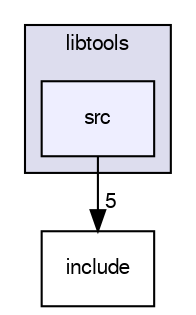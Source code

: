 digraph "/home/markus/Projekte/Elektra/libelektra/src/libtools/src/" {
  compound=true
  node [ fontsize="10", fontname="FreeSans"];
  edge [ labelfontsize="10", labelfontname="FreeSans"];
  subgraph clusterdir_c9570c6d38e4a56dd3fce455bc948ce6 {
    graph [ bgcolor="#ddddee", pencolor="black", label="libtools" fontname="FreeSans", fontsize="10", URL="dir_c9570c6d38e4a56dd3fce455bc948ce6.html"]
  dir_ed8f9132a67b3f4d476f6b0f4bebe293 [shape=box, label="src", style="filled", fillcolor="#eeeeff", pencolor="black", URL="dir_ed8f9132a67b3f4d476f6b0f4bebe293.html"];
  }
  dir_3d0068c619b4bb322a1232aadd28471f [shape=box label="include" URL="dir_3d0068c619b4bb322a1232aadd28471f.html"];
  dir_ed8f9132a67b3f4d476f6b0f4bebe293->dir_3d0068c619b4bb322a1232aadd28471f [headlabel="5", labeldistance=1.5 headhref="dir_000005_000006.html"];
}
